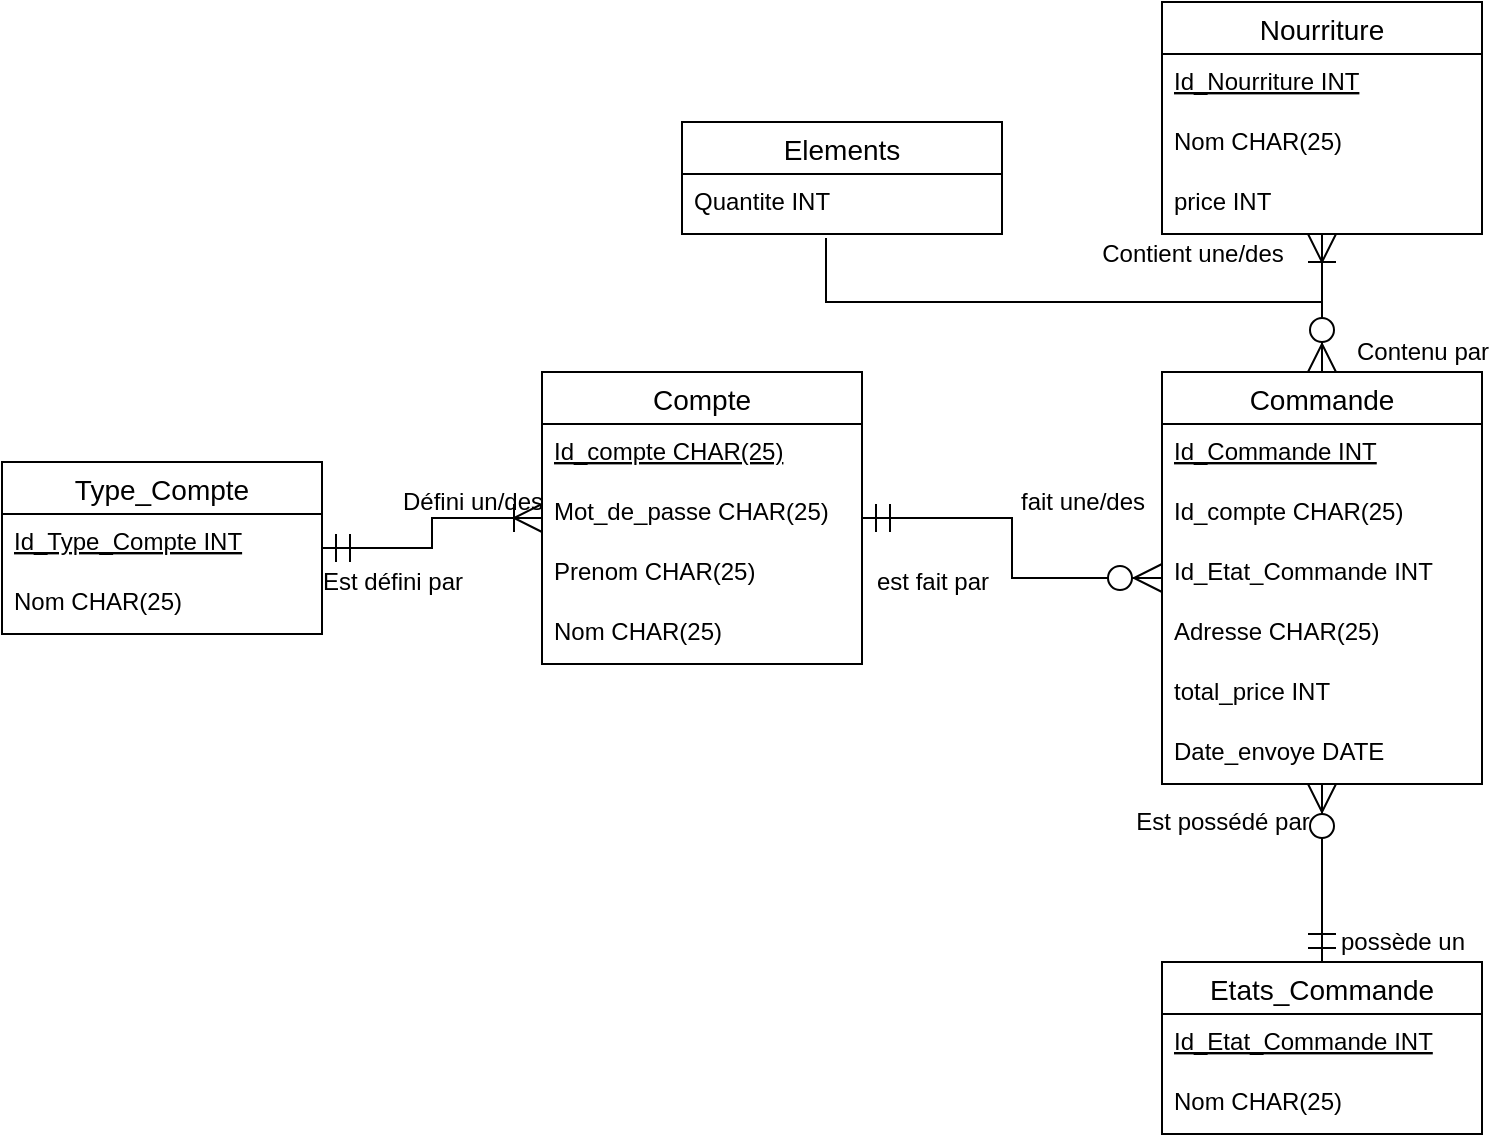 <mxfile version="13.9.6" type="device"><diagram id="InvtysVkF1W0PCheHdUM" name="Page-1"><mxGraphModel dx="1422" dy="762" grid="1" gridSize="10" guides="1" tooltips="1" connect="1" arrows="1" fold="1" page="1" pageScale="1" pageWidth="850" pageHeight="1100" math="0" shadow="0"><root><mxCell id="0"/><mxCell id="1" parent="0"/><mxCell id="rrF-DqSzjcPs1CF4jYeQ-39" style="edgeStyle=orthogonalEdgeStyle;rounded=0;orthogonalLoop=1;jettySize=auto;html=1;startArrow=ERmandOne;startFill=0;startSize=12;endArrow=ERzeroToMany;endFill=1;endSize=12;" edge="1" parent="1" source="rrF-DqSzjcPs1CF4jYeQ-1" target="rrF-DqSzjcPs1CF4jYeQ-16"><mxGeometry relative="1" as="geometry"/></mxCell><mxCell id="rrF-DqSzjcPs1CF4jYeQ-1" value="Compte" style="swimlane;fontStyle=0;childLayout=stackLayout;horizontal=1;startSize=26;horizontalStack=0;resizeParent=1;resizeParentMax=0;resizeLast=0;collapsible=1;marginBottom=0;align=center;fontSize=14;" vertex="1" parent="1"><mxGeometry x="270" y="195" width="160" height="146" as="geometry"/></mxCell><mxCell id="rrF-DqSzjcPs1CF4jYeQ-2" value="Id_compte CHAR(25)" style="text;strokeColor=none;fillColor=none;spacingLeft=4;spacingRight=4;overflow=hidden;rotatable=0;points=[[0,0.5],[1,0.5]];portConstraint=eastwest;fontSize=12;fontStyle=4" vertex="1" parent="rrF-DqSzjcPs1CF4jYeQ-1"><mxGeometry y="26" width="160" height="30" as="geometry"/></mxCell><mxCell id="rrF-DqSzjcPs1CF4jYeQ-3" value="Mot_de_passe CHAR(25)" style="text;strokeColor=none;fillColor=none;spacingLeft=4;spacingRight=4;overflow=hidden;rotatable=0;points=[[0,0.5],[1,0.5]];portConstraint=eastwest;fontSize=12;" vertex="1" parent="rrF-DqSzjcPs1CF4jYeQ-1"><mxGeometry y="56" width="160" height="30" as="geometry"/></mxCell><mxCell id="rrF-DqSzjcPs1CF4jYeQ-4" value="Prenom CHAR(25)" style="text;strokeColor=none;fillColor=none;spacingLeft=4;spacingRight=4;overflow=hidden;rotatable=0;points=[[0,0.5],[1,0.5]];portConstraint=eastwest;fontSize=12;" vertex="1" parent="rrF-DqSzjcPs1CF4jYeQ-1"><mxGeometry y="86" width="160" height="30" as="geometry"/></mxCell><mxCell id="rrF-DqSzjcPs1CF4jYeQ-5" value="Nom CHAR(25)" style="text;strokeColor=none;fillColor=none;spacingLeft=4;spacingRight=4;overflow=hidden;rotatable=0;points=[[0,0.5],[1,0.5]];portConstraint=eastwest;fontSize=12;" vertex="1" parent="rrF-DqSzjcPs1CF4jYeQ-1"><mxGeometry y="116" width="160" height="30" as="geometry"/></mxCell><mxCell id="rrF-DqSzjcPs1CF4jYeQ-36" style="edgeStyle=orthogonalEdgeStyle;rounded=0;orthogonalLoop=1;jettySize=auto;html=1;endArrow=ERoneToMany;endFill=0;endSize=12;startSize=12;startArrow=ERmandOne;startFill=0;" edge="1" parent="1" source="rrF-DqSzjcPs1CF4jYeQ-8" target="rrF-DqSzjcPs1CF4jYeQ-1"><mxGeometry relative="1" as="geometry"/></mxCell><mxCell id="rrF-DqSzjcPs1CF4jYeQ-8" value="Type_Compte" style="swimlane;fontStyle=0;childLayout=stackLayout;horizontal=1;startSize=26;horizontalStack=0;resizeParent=1;resizeParentMax=0;resizeLast=0;collapsible=1;marginBottom=0;align=center;fontSize=14;" vertex="1" parent="1"><mxGeometry y="240" width="160" height="86" as="geometry"/></mxCell><mxCell id="rrF-DqSzjcPs1CF4jYeQ-15" value="Id_Type_Compte INT" style="text;strokeColor=none;fillColor=none;spacingLeft=4;spacingRight=4;overflow=hidden;rotatable=0;points=[[0,0.5],[1,0.5]];portConstraint=eastwest;fontSize=12;fontStyle=4" vertex="1" parent="rrF-DqSzjcPs1CF4jYeQ-8"><mxGeometry y="26" width="160" height="30" as="geometry"/></mxCell><mxCell id="rrF-DqSzjcPs1CF4jYeQ-12" value="Nom CHAR(25)" style="text;strokeColor=none;fillColor=none;spacingLeft=4;spacingRight=4;overflow=hidden;rotatable=0;points=[[0,0.5],[1,0.5]];portConstraint=eastwest;fontSize=12;" vertex="1" parent="rrF-DqSzjcPs1CF4jYeQ-8"><mxGeometry y="56" width="160" height="30" as="geometry"/></mxCell><mxCell id="rrF-DqSzjcPs1CF4jYeQ-45" style="edgeStyle=orthogonalEdgeStyle;rounded=0;orthogonalLoop=1;jettySize=auto;html=1;startArrow=ERzeroToMany;startFill=1;startSize=12;endArrow=ERoneToMany;endFill=0;endSize=12;" edge="1" parent="1" source="rrF-DqSzjcPs1CF4jYeQ-16" target="rrF-DqSzjcPs1CF4jYeQ-30"><mxGeometry relative="1" as="geometry"/></mxCell><mxCell id="rrF-DqSzjcPs1CF4jYeQ-16" value="Commande" style="swimlane;fontStyle=0;childLayout=stackLayout;horizontal=1;startSize=26;horizontalStack=0;resizeParent=1;resizeParentMax=0;resizeLast=0;collapsible=1;marginBottom=0;align=center;fontSize=14;" vertex="1" parent="1"><mxGeometry x="580" y="195" width="160" height="206" as="geometry"/></mxCell><mxCell id="rrF-DqSzjcPs1CF4jYeQ-17" value="Id_Commande INT" style="text;strokeColor=none;fillColor=none;spacingLeft=4;spacingRight=4;overflow=hidden;rotatable=0;points=[[0,0.5],[1,0.5]];portConstraint=eastwest;fontSize=12;fontStyle=4" vertex="1" parent="rrF-DqSzjcPs1CF4jYeQ-16"><mxGeometry y="26" width="160" height="30" as="geometry"/></mxCell><mxCell id="rrF-DqSzjcPs1CF4jYeQ-23" value="Id_compte CHAR(25)" style="text;strokeColor=none;fillColor=none;spacingLeft=4;spacingRight=4;overflow=hidden;rotatable=0;points=[[0,0.5],[1,0.5]];portConstraint=eastwest;fontSize=12;" vertex="1" parent="rrF-DqSzjcPs1CF4jYeQ-16"><mxGeometry y="56" width="160" height="30" as="geometry"/></mxCell><mxCell id="rrF-DqSzjcPs1CF4jYeQ-29" value="Id_Etat_Commande INT" style="text;strokeColor=none;fillColor=none;spacingLeft=4;spacingRight=4;overflow=hidden;rotatable=0;points=[[0,0.5],[1,0.5]];portConstraint=eastwest;fontSize=12;" vertex="1" parent="rrF-DqSzjcPs1CF4jYeQ-16"><mxGeometry y="86" width="160" height="30" as="geometry"/></mxCell><mxCell id="rrF-DqSzjcPs1CF4jYeQ-21" value="Adresse CHAR(25)" style="text;strokeColor=none;fillColor=none;spacingLeft=4;spacingRight=4;overflow=hidden;rotatable=0;points=[[0,0.5],[1,0.5]];portConstraint=eastwest;fontSize=12;" vertex="1" parent="rrF-DqSzjcPs1CF4jYeQ-16"><mxGeometry y="116" width="160" height="30" as="geometry"/></mxCell><mxCell id="rrF-DqSzjcPs1CF4jYeQ-53" value="total_price INT" style="text;strokeColor=none;fillColor=none;spacingLeft=4;spacingRight=4;overflow=hidden;rotatable=0;points=[[0,0.5],[1,0.5]];portConstraint=eastwest;fontSize=12;" vertex="1" parent="rrF-DqSzjcPs1CF4jYeQ-16"><mxGeometry y="146" width="160" height="30" as="geometry"/></mxCell><mxCell id="rrF-DqSzjcPs1CF4jYeQ-33" value="Date_envoye DATE" style="text;strokeColor=none;fillColor=none;spacingLeft=4;spacingRight=4;overflow=hidden;rotatable=0;points=[[0,0.5],[1,0.5]];portConstraint=eastwest;fontSize=12;" vertex="1" parent="rrF-DqSzjcPs1CF4jYeQ-16"><mxGeometry y="176" width="160" height="30" as="geometry"/></mxCell><mxCell id="rrF-DqSzjcPs1CF4jYeQ-42" style="edgeStyle=orthogonalEdgeStyle;rounded=0;orthogonalLoop=1;jettySize=auto;html=1;startArrow=ERmandOne;startFill=0;startSize=12;endArrow=ERzeroToMany;endFill=1;endSize=12;" edge="1" parent="1" source="rrF-DqSzjcPs1CF4jYeQ-25" target="rrF-DqSzjcPs1CF4jYeQ-16"><mxGeometry relative="1" as="geometry"/></mxCell><mxCell id="rrF-DqSzjcPs1CF4jYeQ-25" value="Etats_Commande" style="swimlane;fontStyle=0;childLayout=stackLayout;horizontal=1;startSize=26;horizontalStack=0;resizeParent=1;resizeParentMax=0;resizeLast=0;collapsible=1;marginBottom=0;align=center;fontSize=14;" vertex="1" parent="1"><mxGeometry x="580" y="490" width="160" height="86" as="geometry"/></mxCell><mxCell id="rrF-DqSzjcPs1CF4jYeQ-26" value="Id_Etat_Commande INT" style="text;strokeColor=none;fillColor=none;spacingLeft=4;spacingRight=4;overflow=hidden;rotatable=0;points=[[0,0.5],[1,0.5]];portConstraint=eastwest;fontSize=12;fontStyle=4" vertex="1" parent="rrF-DqSzjcPs1CF4jYeQ-25"><mxGeometry y="26" width="160" height="30" as="geometry"/></mxCell><mxCell id="rrF-DqSzjcPs1CF4jYeQ-28" value="Nom CHAR(25)" style="text;strokeColor=none;fillColor=none;spacingLeft=4;spacingRight=4;overflow=hidden;rotatable=0;points=[[0,0.5],[1,0.5]];portConstraint=eastwest;fontSize=12;" vertex="1" parent="rrF-DqSzjcPs1CF4jYeQ-25"><mxGeometry y="56" width="160" height="30" as="geometry"/></mxCell><mxCell id="rrF-DqSzjcPs1CF4jYeQ-30" value="Nourriture" style="swimlane;fontStyle=0;childLayout=stackLayout;horizontal=1;startSize=26;horizontalStack=0;resizeParent=1;resizeParentMax=0;resizeLast=0;collapsible=1;marginBottom=0;align=center;fontSize=14;" vertex="1" parent="1"><mxGeometry x="580" y="10" width="160" height="116" as="geometry"/></mxCell><mxCell id="rrF-DqSzjcPs1CF4jYeQ-31" value="Id_Nourriture INT" style="text;strokeColor=none;fillColor=none;spacingLeft=4;spacingRight=4;overflow=hidden;rotatable=0;points=[[0,0.5],[1,0.5]];portConstraint=eastwest;fontSize=12;fontStyle=4" vertex="1" parent="rrF-DqSzjcPs1CF4jYeQ-30"><mxGeometry y="26" width="160" height="30" as="geometry"/></mxCell><mxCell id="rrF-DqSzjcPs1CF4jYeQ-32" value="Nom CHAR(25)" style="text;strokeColor=none;fillColor=none;spacingLeft=4;spacingRight=4;overflow=hidden;rotatable=0;points=[[0,0.5],[1,0.5]];portConstraint=eastwest;fontSize=12;" vertex="1" parent="rrF-DqSzjcPs1CF4jYeQ-30"><mxGeometry y="56" width="160" height="30" as="geometry"/></mxCell><mxCell id="rrF-DqSzjcPs1CF4jYeQ-34" value="price INT" style="text;strokeColor=none;fillColor=none;spacingLeft=4;spacingRight=4;overflow=hidden;rotatable=0;points=[[0,0.5],[1,0.5]];portConstraint=eastwest;fontSize=12;" vertex="1" parent="rrF-DqSzjcPs1CF4jYeQ-30"><mxGeometry y="86" width="160" height="30" as="geometry"/></mxCell><mxCell id="rrF-DqSzjcPs1CF4jYeQ-37" value="Défini un/des" style="text;html=1;align=center;verticalAlign=middle;resizable=0;points=[];autosize=1;" vertex="1" parent="1"><mxGeometry x="190" y="250" width="90" height="20" as="geometry"/></mxCell><mxCell id="rrF-DqSzjcPs1CF4jYeQ-38" value="Est défini par" style="text;html=1;align=center;verticalAlign=middle;resizable=0;points=[];autosize=1;" vertex="1" parent="1"><mxGeometry x="150" y="290" width="90" height="20" as="geometry"/></mxCell><mxCell id="rrF-DqSzjcPs1CF4jYeQ-40" value="fait une/des" style="text;html=1;align=center;verticalAlign=middle;resizable=0;points=[];autosize=1;" vertex="1" parent="1"><mxGeometry x="500" y="250" width="80" height="20" as="geometry"/></mxCell><mxCell id="rrF-DqSzjcPs1CF4jYeQ-41" value="est fait par" style="text;html=1;align=center;verticalAlign=middle;resizable=0;points=[];autosize=1;" vertex="1" parent="1"><mxGeometry x="430" y="290" width="70" height="20" as="geometry"/></mxCell><mxCell id="rrF-DqSzjcPs1CF4jYeQ-43" value="possède un" style="text;html=1;align=center;verticalAlign=middle;resizable=0;points=[];autosize=1;" vertex="1" parent="1"><mxGeometry x="660" y="470" width="80" height="20" as="geometry"/></mxCell><mxCell id="rrF-DqSzjcPs1CF4jYeQ-44" value="Est possédé par" style="text;html=1;align=center;verticalAlign=middle;resizable=0;points=[];autosize=1;" vertex="1" parent="1"><mxGeometry x="560" y="410" width="100" height="20" as="geometry"/></mxCell><mxCell id="rrF-DqSzjcPs1CF4jYeQ-46" value="Contient une/des" style="text;html=1;align=center;verticalAlign=middle;resizable=0;points=[];autosize=1;" vertex="1" parent="1"><mxGeometry x="540" y="126" width="110" height="20" as="geometry"/></mxCell><mxCell id="rrF-DqSzjcPs1CF4jYeQ-47" value="Contenu par" style="text;html=1;align=center;verticalAlign=middle;resizable=0;points=[];autosize=1;" vertex="1" parent="1"><mxGeometry x="670" y="175" width="80" height="20" as="geometry"/></mxCell><mxCell id="rrF-DqSzjcPs1CF4jYeQ-48" value="Elements" style="swimlane;fontStyle=0;childLayout=stackLayout;horizontal=1;startSize=26;horizontalStack=0;resizeParent=1;resizeParentMax=0;resizeLast=0;collapsible=1;marginBottom=0;align=center;fontSize=14;" vertex="1" parent="1"><mxGeometry x="340" y="70" width="160" height="56" as="geometry"/></mxCell><mxCell id="rrF-DqSzjcPs1CF4jYeQ-50" value="Quantite INT" style="text;strokeColor=none;fillColor=none;spacingLeft=4;spacingRight=4;overflow=hidden;rotatable=0;points=[[0,0.5],[1,0.5]];portConstraint=eastwest;fontSize=12;" vertex="1" parent="rrF-DqSzjcPs1CF4jYeQ-48"><mxGeometry y="26" width="160" height="30" as="geometry"/></mxCell><mxCell id="rrF-DqSzjcPs1CF4jYeQ-52" style="edgeStyle=orthogonalEdgeStyle;rounded=0;orthogonalLoop=1;jettySize=auto;html=1;startArrow=none;startFill=0;startSize=12;endArrow=none;endFill=0;endSize=12;exitX=0.45;exitY=1.067;exitDx=0;exitDy=0;exitPerimeter=0;" edge="1" parent="1" source="rrF-DqSzjcPs1CF4jYeQ-50"><mxGeometry relative="1" as="geometry"><mxPoint x="660" y="160" as="targetPoint"/><Array as="points"><mxPoint x="412" y="160"/></Array></mxGeometry></mxCell></root></mxGraphModel></diagram></mxfile>